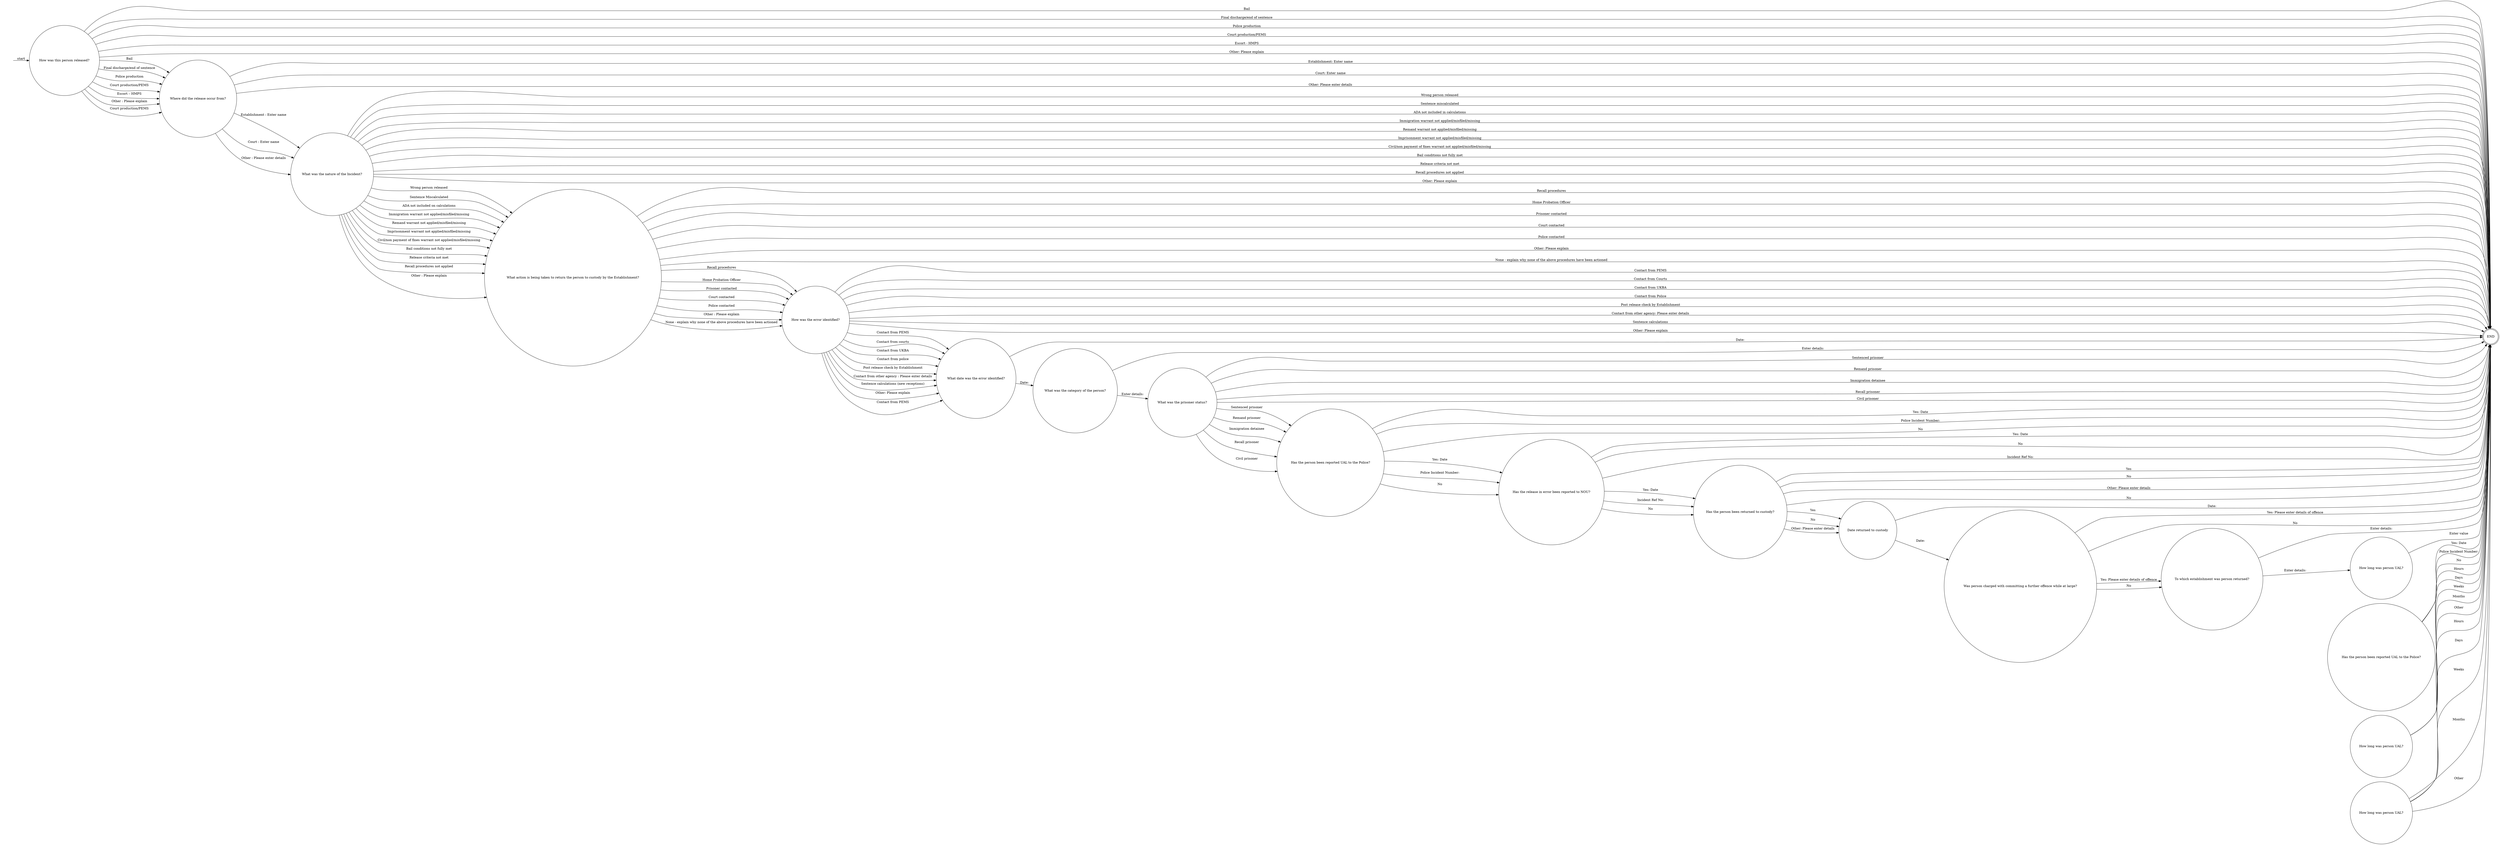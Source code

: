 digraph RELEASED_IN_ERROR {  rankdir=LR;
  node [shape = circle];
  START_NODE [label="", shape=none];
  START_NODE -> 45179 [label = "start"];
  END_NODE [label="END", shape="doublecircle"];
  45179 [label = "How was this person released?"];
  45179 -> END_NODE [label = "Bail"];
  45179 -> END_NODE [label = "Final discharge/end of sentence"];
  45179 -> END_NODE [label = "Police production"];
  45179 -> END_NODE [label = "Court production/PEMS"];
  45179 -> END_NODE [label = "Escort - HMPS"];
  45179 -> END_NODE [label = "Other: Please explain"];
  45179 -> 45180 [label = "Bail"];
  45179 -> 45180 [label = "Final discharge/end of sentence"];
  45179 -> 45180 [label = "Police production"];
  45179 -> 45180 [label = "Court production/PEMS"];
  45179 -> 45180 [label = "Escort – HMPS"];
  45179 -> 45180 [label = "Other : Please explain"];
  45179 -> 45180 [label = "Court production/PEMS"];
  45180 [label = "Where did the release occur from?"];
  45180 -> END_NODE [label = "Establishment: Enter name"];
  45180 -> END_NODE [label = "Court: Enter name"];
  45180 -> END_NODE [label = "Other: Please enter details"];
  45180 -> 45181 [label = "Establishment : Enter name"];
  45180 -> 45181 [label = "Court : Enter name"];
  45180 -> 45181 [label = "Other : Please enter details"];
  45181 [label = "What was the nature of the Incident?"];
  45181 -> END_NODE [label = "Wrong person released"];
  45181 -> END_NODE [label = "Sentence miscalculated"];
  45181 -> END_NODE [label = "ADA not included in calculations"];
  45181 -> END_NODE [label = "Immigration warrant not applied/misfiled/missing"];
  45181 -> END_NODE [label = "Remand warrant not applied/misfiled/missing"];
  45181 -> END_NODE [label = "Imprisonment warrant not applied/misfiled/missing"];
  45181 -> END_NODE [label = "Civil/non payment of fines warrant not applied/misfiled/missing"];
  45181 -> END_NODE [label = "Bail conditions not fully met"];
  45181 -> END_NODE [label = "Release criteria not met"];
  45181 -> END_NODE [label = "Recall procedures not applied"];
  45181 -> END_NODE [label = "Other: Please explain"];
  45181 -> 45182 [label = "Wrong person released"];
  45181 -> 45182 [label = "Sentence Miscalculated"];
  45181 -> 45182 [label = "ADA not included on calculations"];
  45181 -> 45182 [label = "Immigration warrant not applied/misfiled/missing"];
  45181 -> 45182 [label = "Remand warrant not applied/misfiled/missing"];
  45181 -> 45182 [label = "Imprisonment warrant not applied/misfiled/missing"];
  45181 -> 45182 [label = "Civil/non payment of fines warrant not applied/misfiled/missing"];
  45181 -> 45182 [label = "Bail conditions not fully met"];
  45181 -> 45182 [label = "Release criteria not met"];
  45181 -> 45182 [label = "Recall procedures not applied"];
  45181 -> 45182 [label = "Other : Please explain"];
  45182 [label = "What action is being taken to return the person to custody by the Establishment?"];
  45182 -> END_NODE [label = "Recall procedures"];
  45182 -> END_NODE [label = "Home Probation Officer"];
  45182 -> END_NODE [label = "Prisoner contacted"];
  45182 -> END_NODE [label = "Court contacted"];
  45182 -> END_NODE [label = "Police contacted"];
  45182 -> END_NODE [label = "Other: Please explain"];
  45182 -> END_NODE [label = "None - explain why none of the above procedures have been actioned"];
  45182 -> 45183 [label = "Recall procedures"];
  45182 -> 45183 [label = "Home Probation Officer"];
  45182 -> 45183 [label = "Prisoner contacted"];
  45182 -> 45183 [label = "Court contacted"];
  45182 -> 45183 [label = "Police contacted"];
  45182 -> 45183 [label = "Other : Please explain"];
  45182 -> 45183 [label = "None - explain why none of the above procedures have been actioned"];
  45183 [label = "How was the error identified?"];
  45183 -> END_NODE [label = "Contact from PEMS"];
  45183 -> END_NODE [label = "Contact from Courts"];
  45183 -> END_NODE [label = "Contact from UKBA"];
  45183 -> END_NODE [label = "Contact from Police"];
  45183 -> END_NODE [label = "Post release check by Establishment"];
  45183 -> END_NODE [label = "Contact from other agency: Please enter details"];
  45183 -> END_NODE [label = "Sentence calculations"];
  45183 -> END_NODE [label = "Other: Please explain"];
  45183 -> 45184 [label = "Contact from PEMS"];
  45183 -> 45184 [label = "Contact from courts"];
  45183 -> 45184 [label = "Contact from UKBA"];
  45183 -> 45184 [label = "Contact from police"];
  45183 -> 45184 [label = "Post release check by Establishment"];
  45183 -> 45184 [label = "Contact from other agency : Please enter details"];
  45183 -> 45184 [label = "Sentence calculations (new receptions)"];
  45183 -> 45184 [label = "Other: Please explain"];
  45183 -> 45184 [label = "Contact from PEMS"];
  45184 [label = "What date was the error identified?"];
  45184 -> END_NODE [label = "Date:"];
  45184 -> 45185 [label = "Date:"];
  45185 [label = "What was the category of the person?"];
  45185 -> END_NODE [label = "Enter details:"];
  45185 -> 45186 [label = "Enter details:"];
  45186 [label = "What was the prisoner status?"];
  45186 -> END_NODE [label = "Sentenced prisoner"];
  45186 -> END_NODE [label = "Remand prisoner"];
  45186 -> END_NODE [label = "Immigration detainee"];
  45186 -> END_NODE [label = "Recall prisoner"];
  45186 -> END_NODE [label = "Civil prisoner"];
  45186 -> 45189 [label = "Sentenced prisoner"];
  45186 -> 45189 [label = "Remand prisoner"];
  45186 -> 45189 [label = "Immigration detainee"];
  45186 -> 45189 [label = "Recall prisoner"];
  45186 -> 45189 [label = "Civil prisoner"];
  45187 [label = "Has the person been reported UAL to the Police?"];
  45187 -> END_NODE [label = "Yes: Date"];
  45187 -> END_NODE [label = "Police Incident Number:"];
  45187 -> END_NODE [label = "No"];
  45188 [label = "Has the release in error been reported to NOU?"];
  45188 -> END_NODE [label = "Yes: Date"];
  45188 -> END_NODE [label = "No"];
  45188 -> END_NODE [label = "Incident Ref No:"];
  45188 -> 45190 [label = "Yes: Date"];
  45188 -> 45190 [label = "Incident Ref No:"];
  45188 -> 45190 [label = "No"];
  45189 [label = "Has the person been reported UAL to the Police?"];
  45189 -> END_NODE [label = "Yes: Date"];
  45189 -> END_NODE [label = "Police Incident Number:"];
  45189 -> END_NODE [label = "No"];
  45189 -> 45188 [label = "Yes: Date"];
  45189 -> 45188 [label = "Police Incident Number:"];
  45189 -> 45188 [label = "No"];
  45190 [label = "Has the person been returned to custody?"];
  45190 -> END_NODE [label = "Yes"];
  45190 -> END_NODE [label = "No"];
  45190 -> END_NODE [label = "Other: Please enter details"];
  45190 -> 45191 [label = "Yes"];
  45190 -> 45191 [label = "No"];
  45190 -> 45191 [label = "Other: Please enter details"];
  45190 -> END_NODE [label = "No"];
  45191 [label = "Date returned to custody"];
  45191 -> END_NODE [label = "Date:"];
  45191 -> 45192 [label = "Date:"];
  45192 [label = "Was person charged with committing a further offence while at large?"];
  45192 -> END_NODE [label = "Yes: Please enter details of offence"];
  45192 -> END_NODE [label = "No"];
  45192 -> 45193 [label = "Yes: Please enter details of offence"];
  45192 -> 45193 [label = "No"];
  45193 [label = "To which establishment was person returned?"];
  45193 -> END_NODE [label = "Enter details:"];
  45193 -> 45194 [label = "Enter details:"];
  45194 [label = "How long was person UAL?"];
  45194 -> END_NODE [label = "Enter value"];
  45195 [label = "How long was person UAL?"];
  45195 -> END_NODE [label = "Hours"];
  45195 -> END_NODE [label = "Days"];
  45195 -> END_NODE [label = "Weeks"];
  45195 -> END_NODE [label = "Months"];
  45195 -> END_NODE [label = "Other"];
  45235 [label = "How long was person UAL?"];
  45235 -> END_NODE [label = "Hours"];
  45235 -> END_NODE [label = "Days"];
  45235 -> END_NODE [label = "Weeks"];
  45235 -> END_NODE [label = "Months"];
  45235 -> END_NODE [label = "Other"];
}

